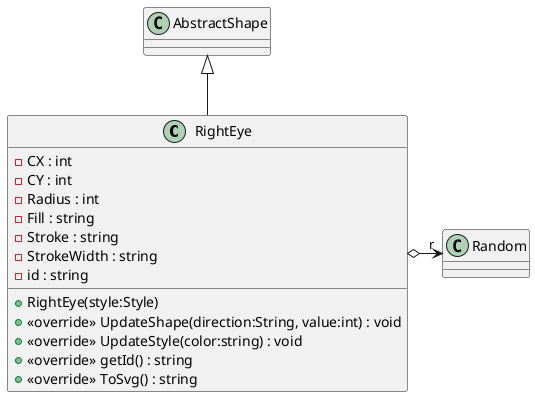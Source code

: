 @startuml
class RightEye {
    - CX : int
    - CY : int
    - Radius : int
    - Fill : string
    - Stroke : string
    - StrokeWidth : string
    - id : string
    + RightEye(style:Style)
    + <<override>> UpdateShape(direction:String, value:int) : void
    + <<override>> UpdateStyle(color:string) : void
    + <<override>> getId() : string
    + <<override>> ToSvg() : string
}
AbstractShape <|-- RightEye
RightEye o-> "r" Random
@enduml
